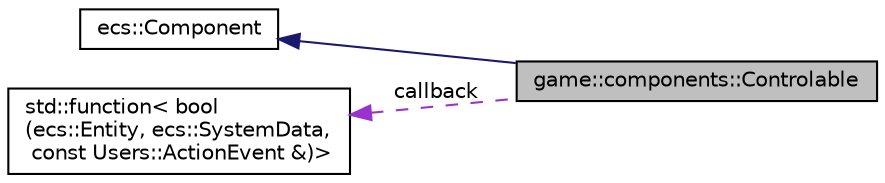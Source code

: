 digraph "game::components::Controlable"
{
 // LATEX_PDF_SIZE
  edge [fontname="Helvetica",fontsize="10",labelfontname="Helvetica",labelfontsize="10"];
  node [fontname="Helvetica",fontsize="10",shape=record];
  rankdir="LR";
  Node1 [label="game::components::Controlable",height=0.2,width=0.4,color="black", fillcolor="grey75", style="filled", fontcolor="black",tooltip="Controlable entity, may be a widget or a player."];
  Node2 -> Node1 [dir="back",color="midnightblue",fontsize="10",style="solid",fontname="Helvetica"];
  Node2 [label="ecs::Component",height=0.2,width=0.4,color="black", fillcolor="white", style="filled",URL="$classecs_1_1_component.html",tooltip="The base component type, all components must inherit from Component."];
  Node3 -> Node1 [dir="back",color="darkorchid3",fontsize="10",style="dashed",label=" callback" ,fontname="Helvetica"];
  Node3 [label="std::function\< bool\l(ecs::Entity, ecs::SystemData,\l const Users::ActionEvent &)\>",height=0.2,width=0.4,color="black", fillcolor="white", style="filled",URL="/home/runner/work/Bomberman-Global-Offensive/Bomberman-Global-Offensive/doc/external/cppreference-doxygen-web.tag.xml$cpp/utility/functional/function.html",tooltip=" "];
}
